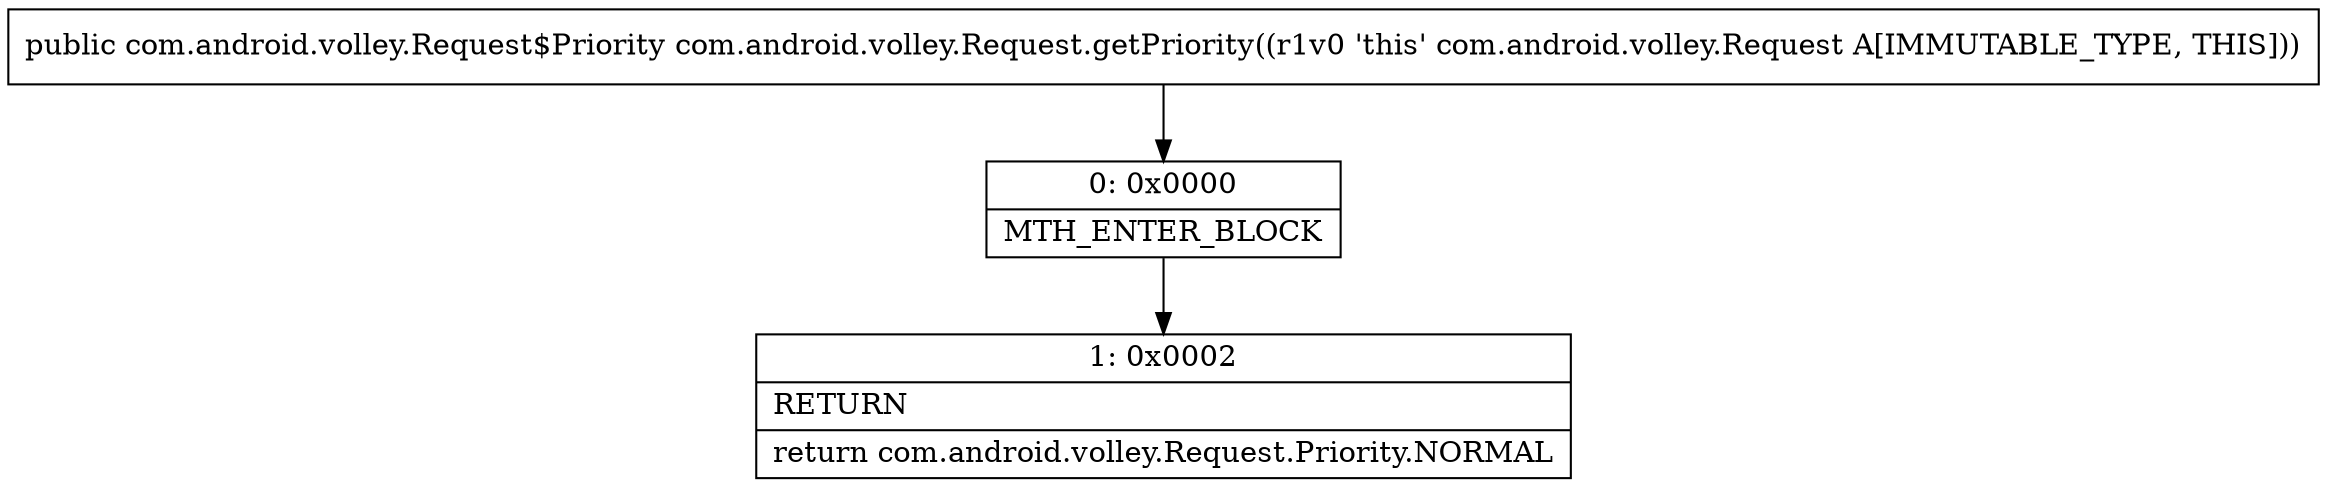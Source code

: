 digraph "CFG forcom.android.volley.Request.getPriority()Lcom\/android\/volley\/Request$Priority;" {
Node_0 [shape=record,label="{0\:\ 0x0000|MTH_ENTER_BLOCK\l}"];
Node_1 [shape=record,label="{1\:\ 0x0002|RETURN\l|return com.android.volley.Request.Priority.NORMAL\l}"];
MethodNode[shape=record,label="{public com.android.volley.Request$Priority com.android.volley.Request.getPriority((r1v0 'this' com.android.volley.Request A[IMMUTABLE_TYPE, THIS])) }"];
MethodNode -> Node_0;
Node_0 -> Node_1;
}

